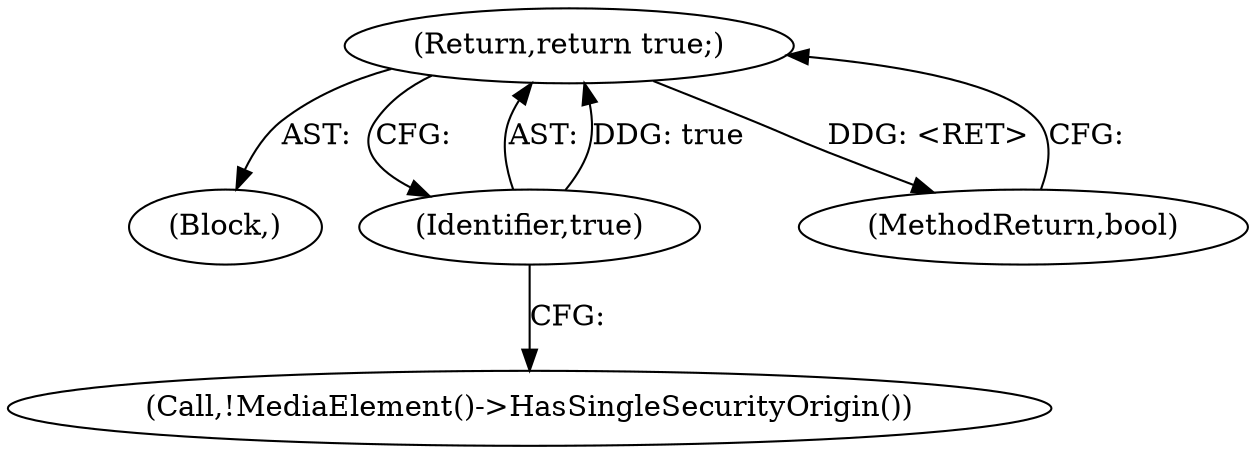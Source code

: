 digraph "1_Chrome_a9cbaa7a40e2b2723cfc2f266c42f4980038a949_13@del" {
"1000111" [label="(Return,return true;)"];
"1000112" [label="(Identifier,true)"];
"1000111" [label="(Return,return true;)"];
"1000108" [label="(Call,!MediaElement()->HasSingleSecurityOrigin())"];
"1000110" [label="(Block,)"];
"1000112" [label="(Identifier,true)"];
"1000116" [label="(MethodReturn,bool)"];
"1000111" -> "1000110"  [label="AST: "];
"1000111" -> "1000112"  [label="CFG: "];
"1000112" -> "1000111"  [label="AST: "];
"1000116" -> "1000111"  [label="CFG: "];
"1000111" -> "1000116"  [label="DDG: <RET>"];
"1000112" -> "1000111"  [label="DDG: true"];
"1000112" -> "1000108"  [label="CFG: "];
}
